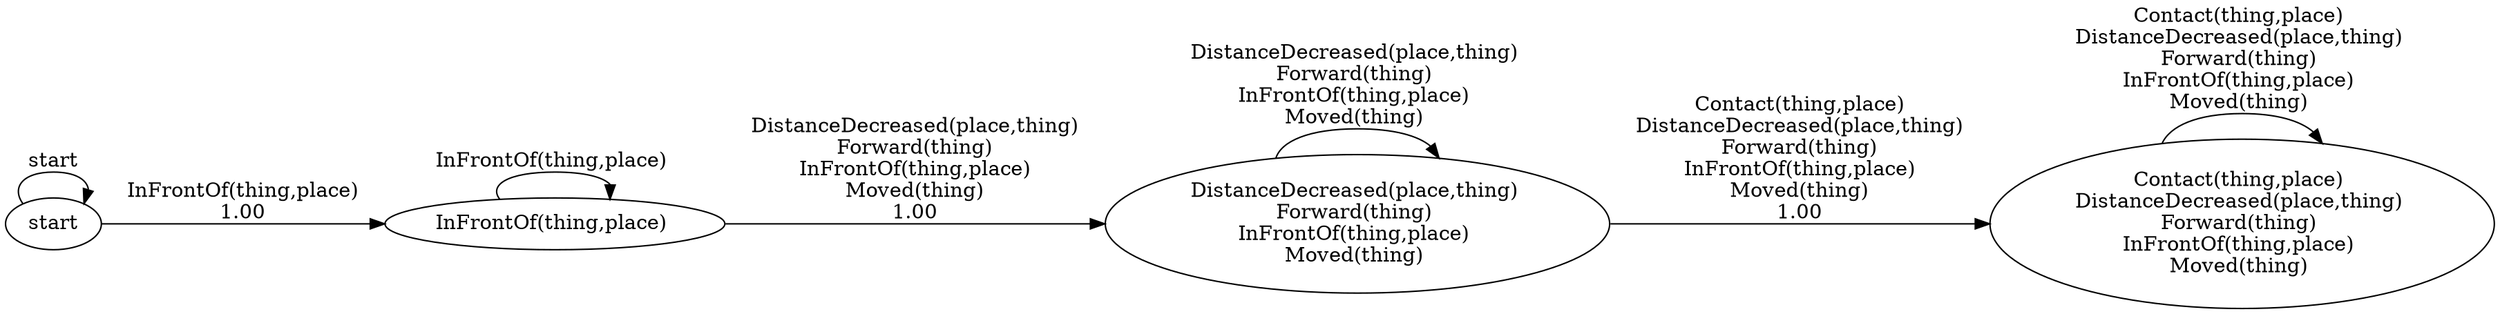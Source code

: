 digraph G { 
	graph [ rankdir=LR ]; 
	"5" [fontcolor="black",label="DistanceDecreased(place,thing) \nForward(thing) \nInFrontOf(thing,place) \nMoved(thing) \n"];
	"5" -> "5" [label="DistanceDecreased(place,thing) \nForward(thing) \nInFrontOf(thing,place) \nMoved(thing) \n"];
	"5" -> "3" [label="Contact(thing,place)\nDistanceDecreased(place,thing)\nForward(thing)\nInFrontOf(thing,place)\nMoved(thing)\n1.00"] ;
	"3" [fontcolor="black",label="Contact(thing,place) \nDistanceDecreased(place,thing) \nForward(thing) \nInFrontOf(thing,place) \nMoved(thing) \n"];
	"3" -> "3" [label="Contact(thing,place) \nDistanceDecreased(place,thing) \nForward(thing) \nInFrontOf(thing,place) \nMoved(thing) \n"];
	"4" [fontcolor="black",label="InFrontOf(thing,place) \n"];
	"4" -> "4" [label="InFrontOf(thing,place) \n"];
	"4" -> "5" [label="DistanceDecreased(place,thing)\nForward(thing)\nInFrontOf(thing,place)\nMoved(thing)\n1.00"] ;
	"0" [fontcolor="black",label="start"];
	"0" -> "0" [label="start"];
	"0" -> "4" [label="InFrontOf(thing,place)\n1.00"] ;
}
